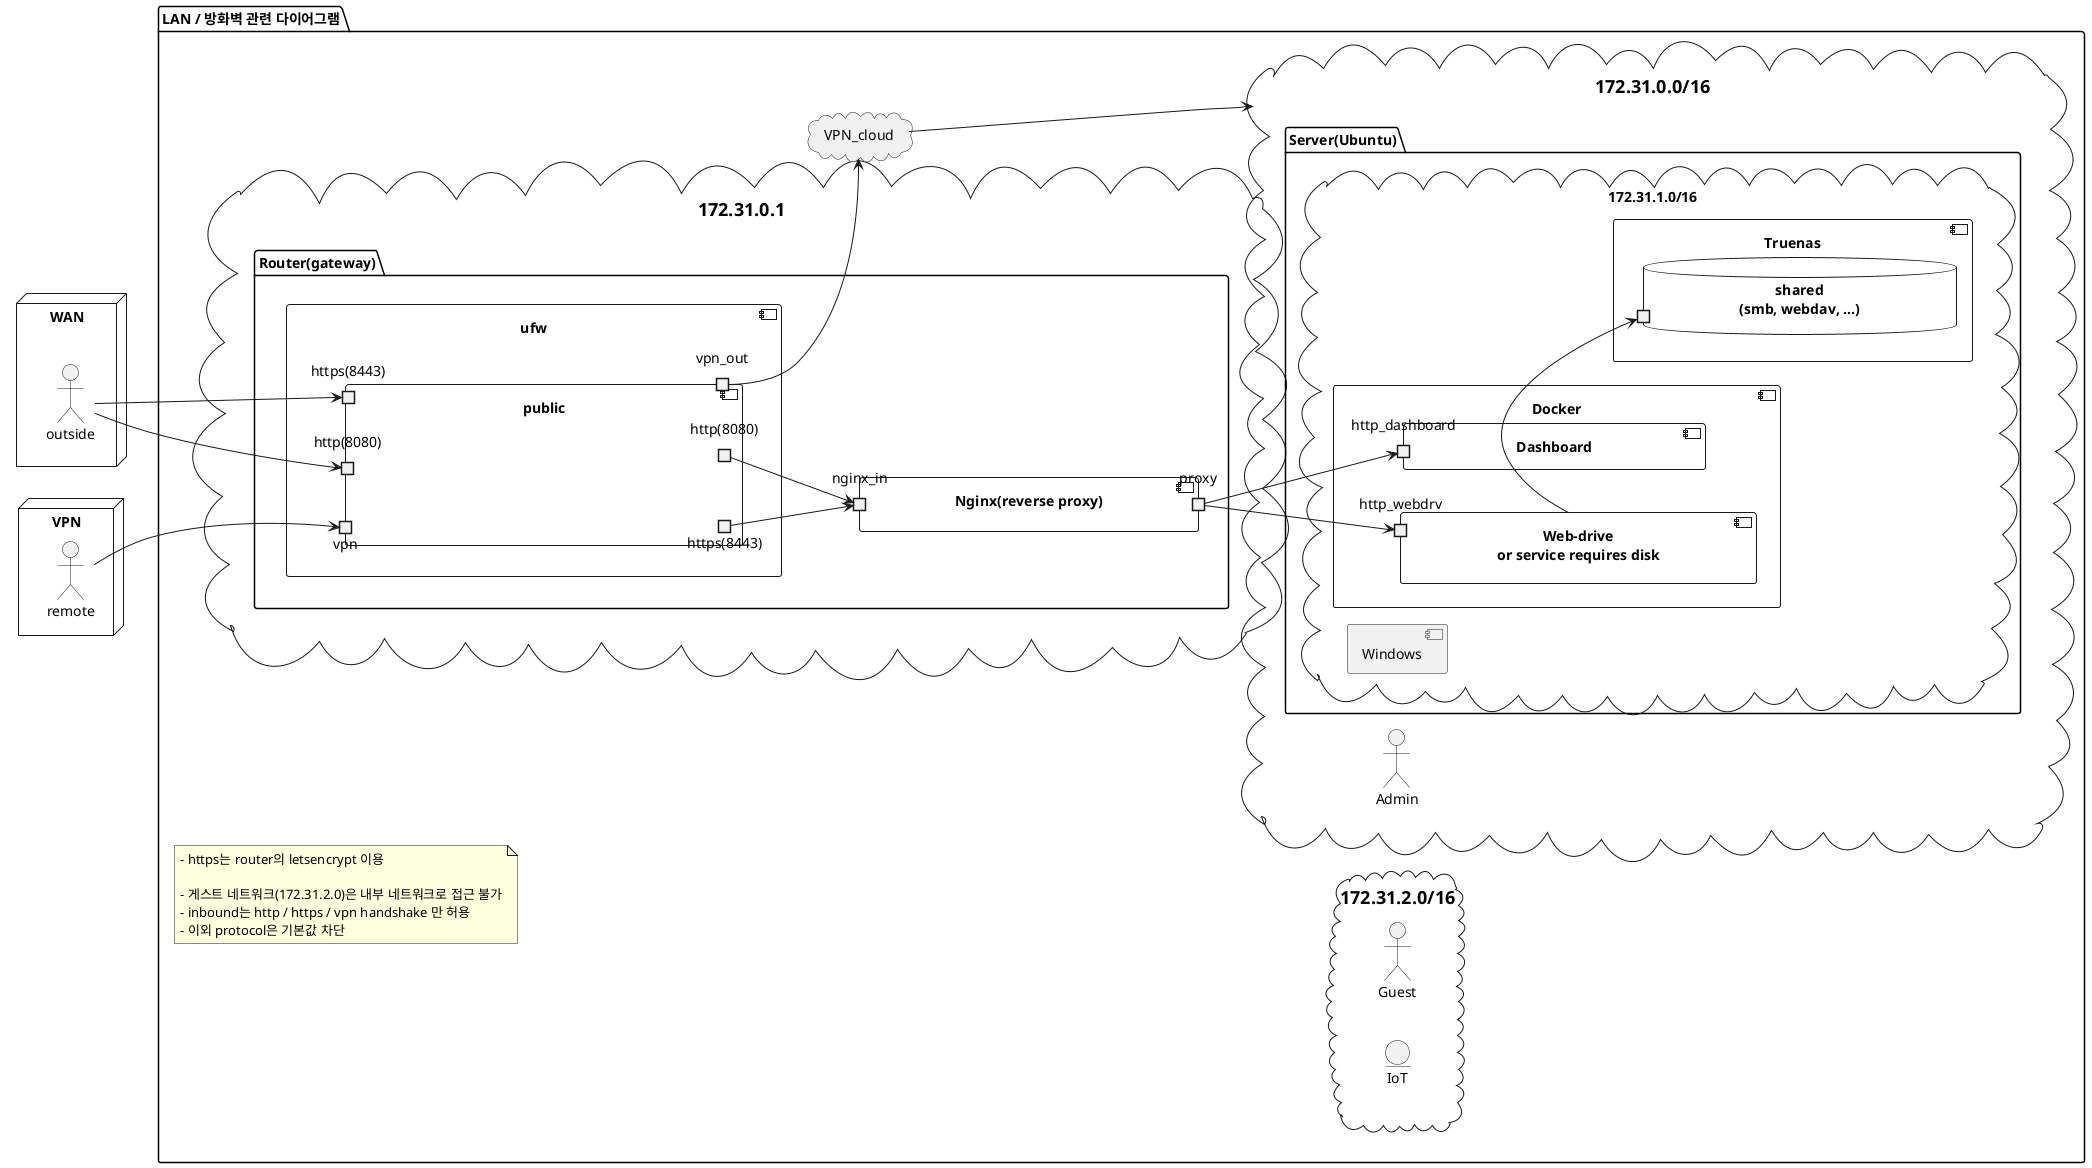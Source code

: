 @startuml structure

left to right direction
package "LAN / 방화벽 관련 다이어그램" as lan {
    cloud "=172.31.0.1" as gateway_cloud {
        package "Router(gateway)" as router {
            component "Nginx(reverse proxy)" as nginx {
                portin "nginx_in" as nginx_in
                portout "proxy" as proxy
            }
            component "ufw" as ufw {
                component "public" as pub {
                    portin "http(8080)" as http_pub
                    portin "https(8443)" as https_pub
                    portin "vpn" as vpn_in

                    portout "http(8080)" as http_prv
                    portout "https(8443)" as https_prv
                    portout "vpn_out" as vpn_out
                }
            }
        }
    }
    cloud "=172.31.0.0/16" as prv_ip {

        package "Server(Ubuntu)" as srv {
            cloud "172.31.1.0/16" as server_ip {
                component "Truenas" as nas {
                    database "shared\n(smb, webdav, ...)" as shared {
                        portin " " as shared_port
                    }
                }
                component "Docker" as docker {
                    component "Dashboard" as dashboard {
                        portin http_dashboard
                    }
                    component "Web-drive\nor service requires disk" as webdrv {
                        portin http_webdrv
                    }

                }
                component "Windows" as win 
            }
        }

        actor "Admin" as admin
    }
    cloud "=172.31.2.0/16" as iot_ip {
        actor "Guest" as guest
        entity "IoT" as iot
    } 
    cloud "VPN_cloud" as vpn_cloud
    note as N1 
        - https는 router의 letsencrypt 이용

        - 게스트 네트워크(172.31.2.0)은 내부 네트워크로 접근 불가
        - inbound는 http / https / vpn handshake 만 허용
        - 이외 protocol은 기본값 차단
    end note
}

node "WAN" as wan {
    actor outside
}

node "VPN" as vpn {
    actor remote
}

http_prv --> nginx_in
https_prv --> nginx_in

http_pub <-l- outside
https_pub <-l- outside

webdrv -> shared_port

proxy --> http_dashboard
proxy --> http_webdrv

remote --> vpn_in
vpn_out --> vpn_cloud
vpn_cloud ---> prv_ip

' Alignment
wan -[hidden]- ufw
prv_ip -[hidden]right- iot_ip
gateway_cloud -[hidden]---- prv_ip
vpn_cloud -[hidden]down------- gateway_cloud
@enduml